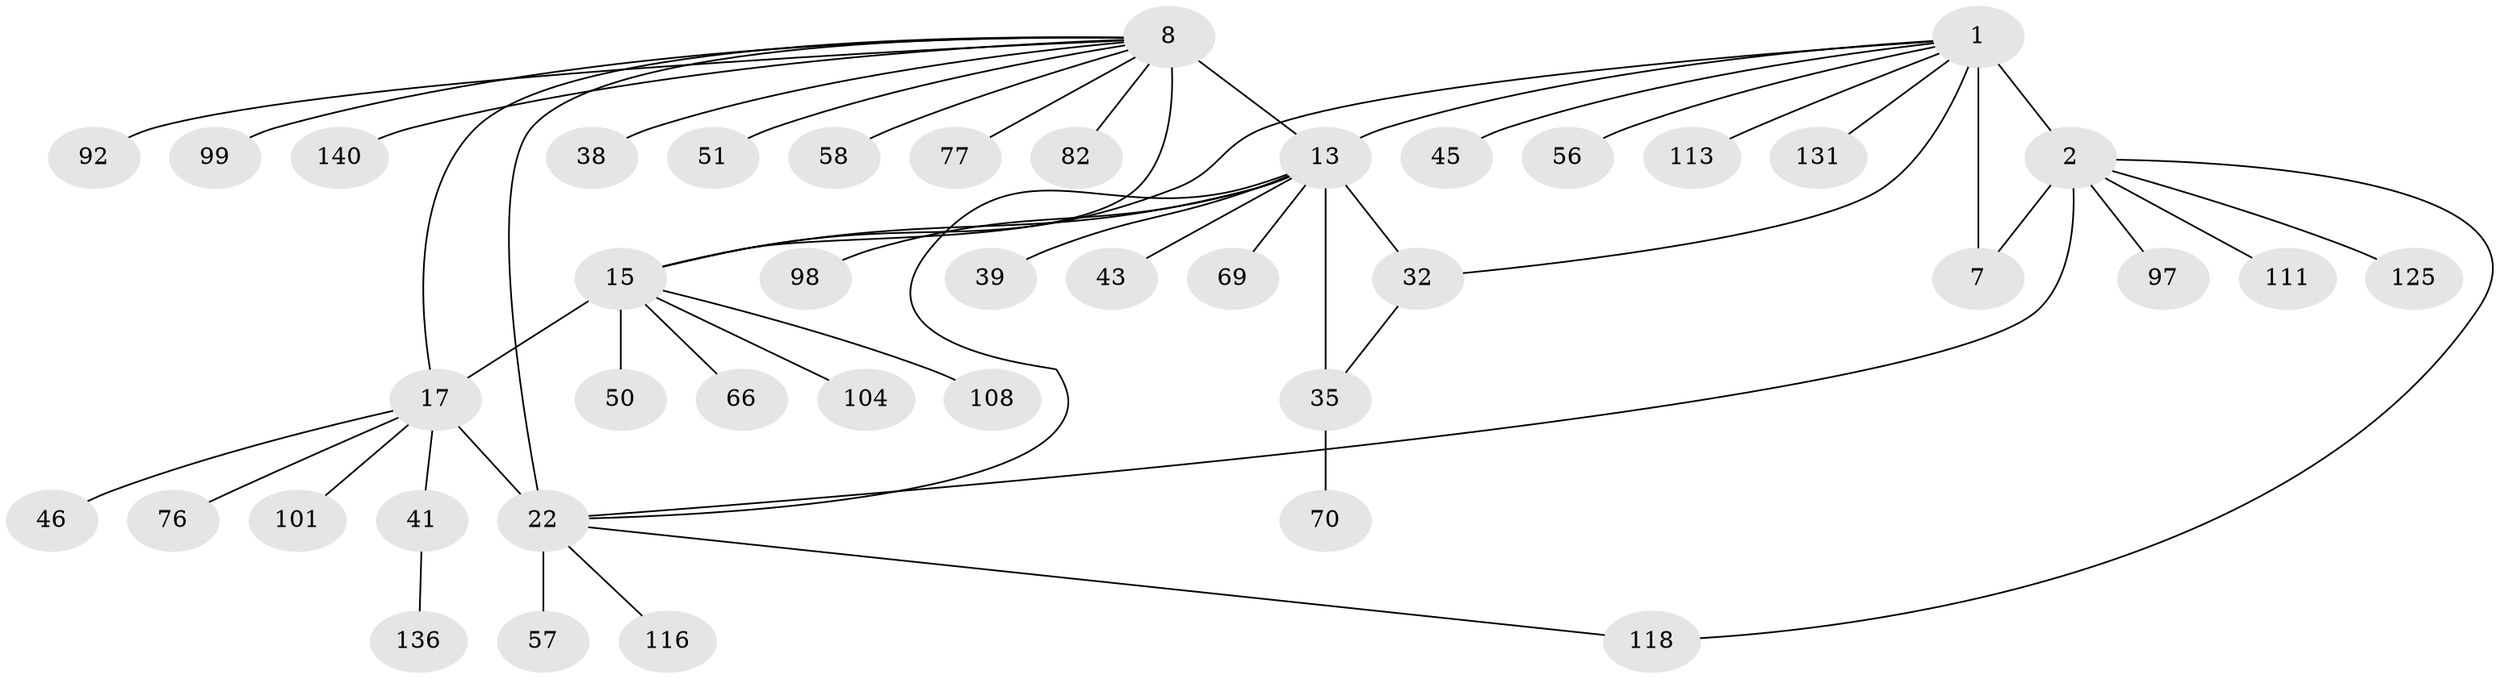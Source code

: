 // original degree distribution, {10: 0.03571428571428571, 12: 0.02142857142857143, 8: 0.04285714285714286, 14: 0.007142857142857143, 9: 0.06428571428571428, 6: 0.014285714285714285, 7: 0.04285714285714286, 13: 0.007142857142857143, 11: 0.014285714285714285, 1: 0.6, 3: 0.014285714285714285, 2: 0.1357142857142857}
// Generated by graph-tools (version 1.1) at 2025/19/03/04/25 18:19:31]
// undirected, 42 vertices, 51 edges
graph export_dot {
graph [start="1"]
  node [color=gray90,style=filled];
  1 [super="+3+67+61+112+121"];
  2 [super="+40"];
  7;
  8 [super="+10+9+20+88+11"];
  13 [super="+126+14"];
  15 [super="+16"];
  17 [super="+18+63+28"];
  22 [super="+24+23+27"];
  32 [super="+90+109+123+48+81+34"];
  35;
  38;
  39 [super="+47+117"];
  41;
  43 [super="+71"];
  45;
  46;
  50;
  51;
  56 [super="+124"];
  57;
  58;
  66;
  69;
  70 [super="+94"];
  76 [super="+128+138"];
  77;
  82;
  92;
  97;
  98;
  99;
  101;
  104;
  108;
  111;
  113;
  116;
  118;
  125;
  131;
  136;
  140;
  1 -- 2 [weight=5];
  1 -- 7 [weight=5];
  1 -- 131;
  1 -- 45;
  1 -- 113;
  1 -- 56;
  1 -- 32;
  1 -- 13;
  1 -- 15;
  2 -- 7;
  2 -- 97;
  2 -- 111;
  2 -- 118;
  2 -- 125;
  2 -- 22;
  8 -- 13 [weight=10];
  8 -- 99;
  8 -- 140;
  8 -- 82;
  8 -- 51;
  8 -- 92;
  8 -- 77;
  8 -- 58;
  8 -- 17 [weight=2];
  8 -- 15 [weight=4];
  8 -- 22;
  8 -- 38;
  13 -- 39;
  13 -- 32 [weight=8];
  13 -- 98;
  13 -- 35 [weight=4];
  13 -- 69;
  13 -- 43;
  13 -- 22;
  13 -- 15;
  15 -- 17 [weight=9];
  15 -- 66;
  15 -- 104;
  15 -- 108;
  15 -- 50;
  17 -- 101;
  17 -- 41;
  17 -- 76;
  17 -- 46;
  17 -- 22 [weight=6];
  22 -- 116;
  22 -- 118;
  22 -- 57;
  32 -- 35 [weight=2];
  35 -- 70;
  41 -- 136;
}
